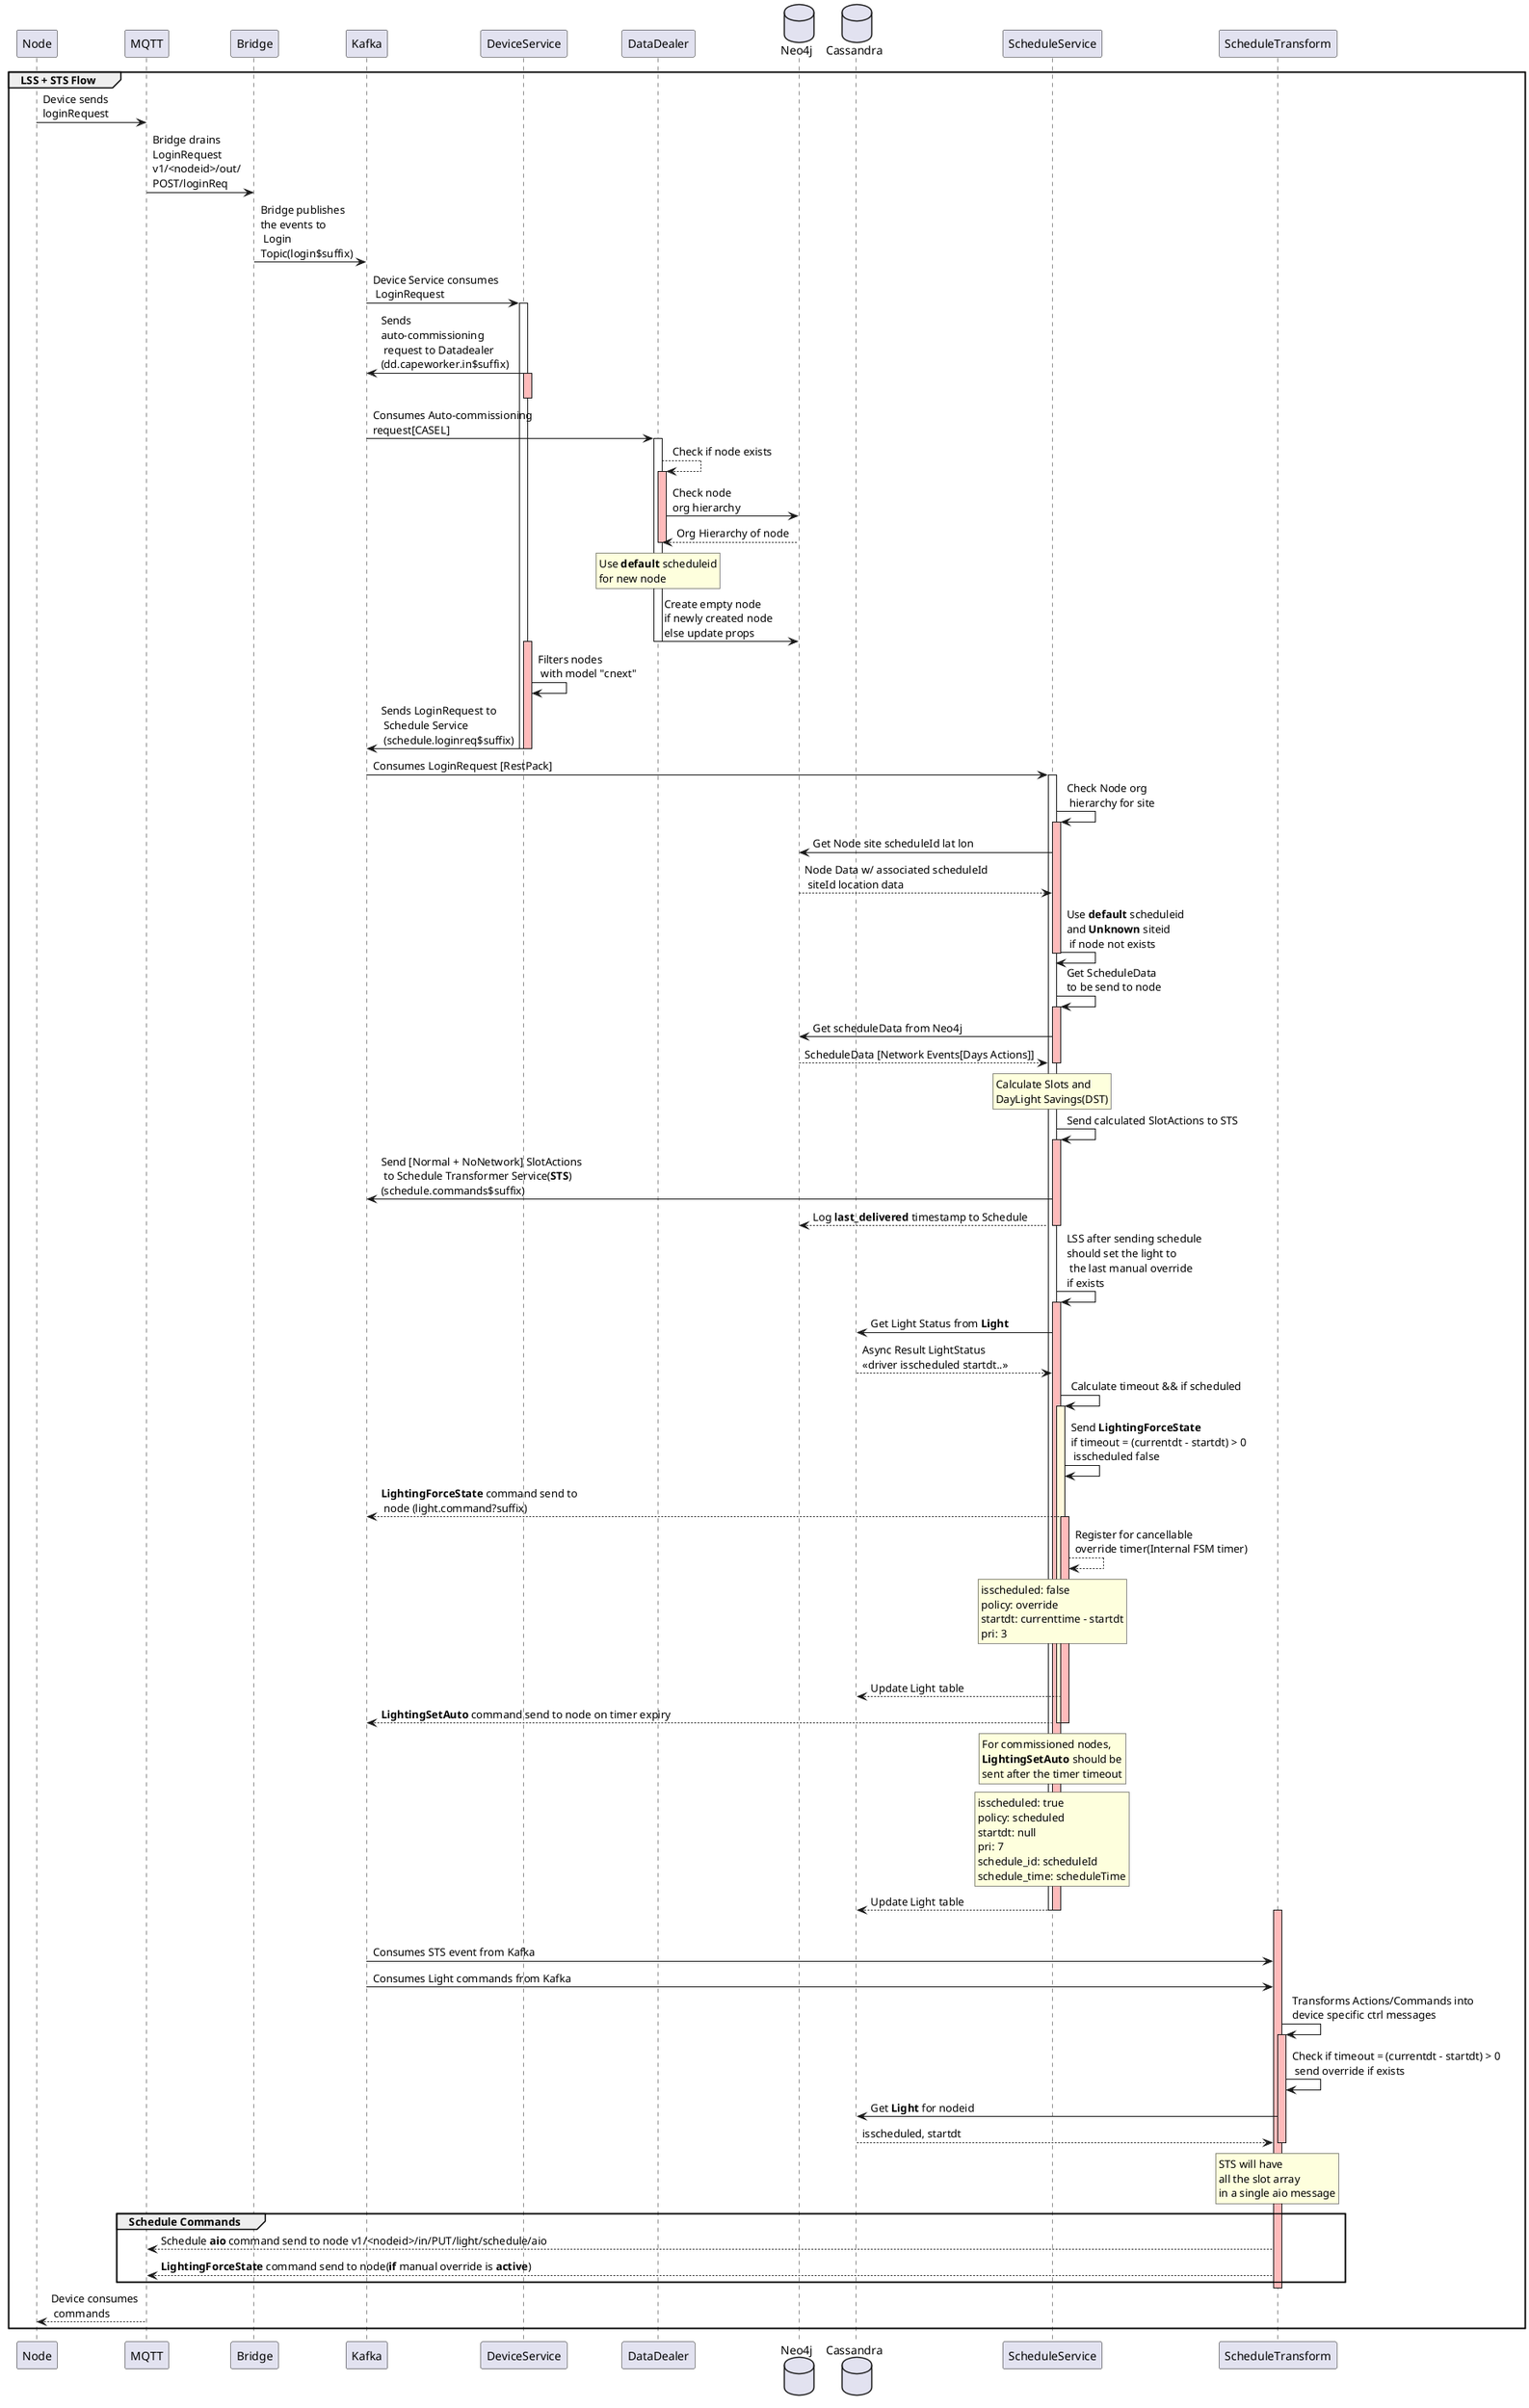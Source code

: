  @startuml

group LSS + STS Flow
Node -> MQTT: Device sends \nloginRequest
MQTT -> Bridge: Bridge drains\nLoginRequest\nv1/<nodeid>/out/\nPOST/loginReq
Bridge -> Kafka: Bridge publishes \nthe events to\n Login \nTopic(login$suffix)
Kafka -> DeviceService: Device Service consumes\n LoginRequest
                   activate DeviceService
DeviceService -> Kafka:Sends \nauto-commissioning\n request to Datadealer\n(dd.capeworker.in$suffix)
                   activate DeviceService#FFBBBB
                   deactivate DeviceService

Kafka -> DataDealer: Consumes Auto-commissioning \nrequest[CASEL]
                   activate DataDealer
DataDealer --> DataDealer: Check if node exists
                   activate DataDealer #FFBBBB
database Neo4j
database Cassandra

DataDealer -> Neo4j: Check node \norg hierarchy
Neo4j --> DataDealer: Org Hierarchy of node
                   deactivate DataDealer #FFBBBB
rnote over DataDealer
Use **default** scheduleid
 for new node
endrnote
DataDealer -> Neo4j: Create empty node \nif newly created node\nelse update props
                   deactivate DataDealer
                   activate DeviceService#FFBBBB
DeviceService -> DeviceService: Filters nodes\n with model "cnext"
DeviceService -> Kafka: Sends LoginRequest to\n Schedule Service\n (schedule.loginreq$suffix)
                   deactivate DeviceService
                   deactivate DeviceService

Kafka -> ScheduleService :  Consumes LoginRequest [RestPack]
                   activate ScheduleService

ScheduleService -> ScheduleService :  Check Node org\n hierarchy for site
                   activate ScheduleService#FFBBBB
ScheduleService -> Neo4j :  Get Node site scheduleId lat lon
Neo4j --> ScheduleService :  Node Data w/ associated scheduleId\n siteId location data
ScheduleService -> ScheduleService :  Use **default** scheduleid \nand **Unknown** siteid\n if node not exists
                   deactivate ScheduleService

ScheduleService -> ScheduleService :  Get ScheduleData \nto be send to node
                   activate ScheduleService#FFBBBB
ScheduleService -> Neo4j:  Get scheduleData from Neo4j
Neo4j --> ScheduleService :  ScheduleData [Network Events[Days Actions]]
                   deactivate ScheduleService

rnote over ScheduleService
 Calculate Slots and
 DayLight Savings(DST)
endrnote
ScheduleService -> ScheduleService: Send calculated SlotActions to STS
                   activate ScheduleService#FFBBBB
ScheduleService -> Kafka: Send [Normal + NoNetwork] SlotActions\n to Schedule Transformer Service(**STS**)\n(schedule.commands$suffix)
ScheduleService --> Neo4j: Log **last_delivered** timestamp to Schedule
                   deactivate ScheduleService

ScheduleService -> ScheduleService: LSS after sending schedule\nshould set the light to\n the last manual override \nif exists
                   activate ScheduleService#FFBBBB
ScheduleService -> Cassandra: Get Light Status from **Light**
Cassandra --> ScheduleService: Async Result LightStatus \n<<driver isscheduled startdt..>>
ScheduleService -> ScheduleService: Calculate timeout && if scheduled

' Activating LFS
                   activate ScheduleService#CornSilk
ScheduleService -> ScheduleService: Send **LightingForceState** \nif timeout = (currentdt - startdt) > 0\n isscheduled false
ScheduleService --> Kafka: **LightingForceState** command send to\n node (light.command?suffix)

' Registering timer
                   activate ScheduleService#FFBBBB
ScheduleService --> ScheduleService:  Register for cancellable \noverride timer(Internal FSM timer)
rnote over ScheduleService
isscheduled: false
policy: override
startdt: currenttime - startdt
pri: 3
endrnote
||35||
ScheduleService --> Cassandra: Update Light table
ScheduleService --> Kafka: **LightingSetAuto** command send to node on timer expiry
                   deactivate ScheduleService
                   deactivate ScheduleService

'note right : For manual override nodes,\n**LightingSetAuto** should be \nsent after the timer timeout
rnote over ScheduleService
For commissioned nodes,
**LightingSetAuto** should be
sent after the timer timeout
endrnote
rnote over ScheduleService
isscheduled: true
policy: scheduled
startdt: null
pri: 7
schedule_id: scheduleId
schedule_time: scheduleTime
endrnote
ScheduleService --> Cassandra: Update Light table
                   deactivate ScheduleService
                   deactivate ScheduleService
||30||
                   activate ScheduleTransform#FFBBBB
Kafka -> ScheduleTransform: Consumes STS event from Kafka
Kafka -> ScheduleTransform: Consumes Light commands from Kafka
ScheduleTransform -> ScheduleTransform: Transforms Actions/Commands into \ndevice specific ctrl messages
                   activate ScheduleTransform#FFBBBB
ScheduleTransform -> ScheduleTransform: Check if timeout = (currentdt - startdt) > 0 \n send override if exists
ScheduleTransform -> Cassandra: Get **Light** for nodeid
Cassandra --> ScheduleTransform: isscheduled, startdt
                   deactivate ScheduleTransform#FFBBBB
rnote over ScheduleTransform
STS will have
all the slot array
in a single aio message
endrnote
group Schedule Commands
ScheduleTransform --> MQTT: Schedule **aio** command send to node v1/<nodeid>/in/PUT/light/schedule/aio
ScheduleTransform --> MQTT: **LightingForceState** command send to node(**if** manual override is **active**)
end
                   deactivate ScheduleTransform

MQTT --> Node: Device consumes \n commands
end
@enduml